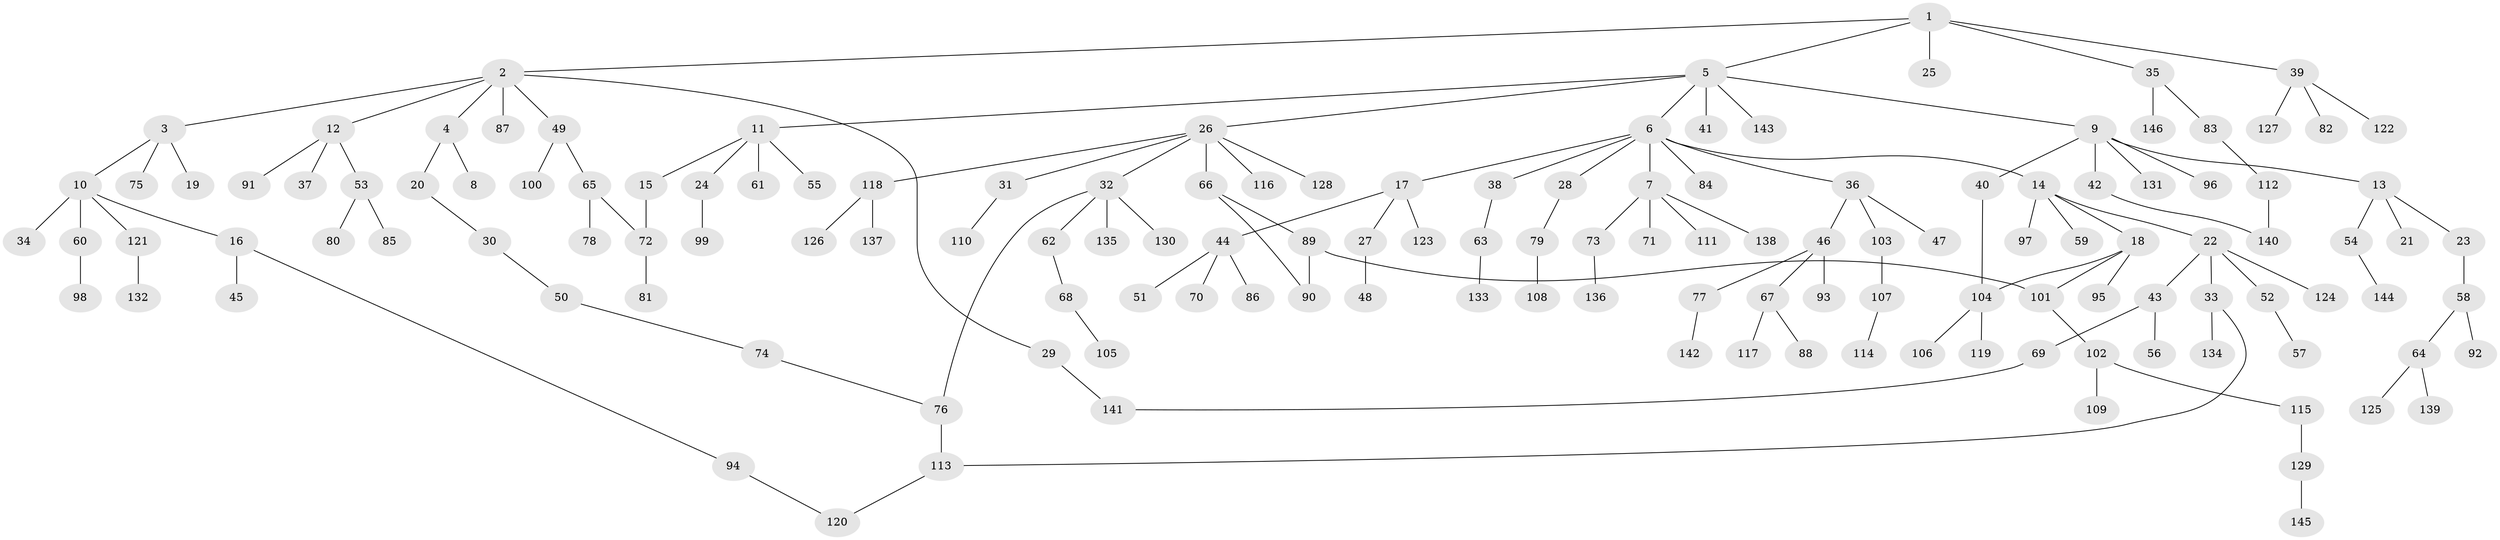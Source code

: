 // Generated by graph-tools (version 1.1) at 2025/13/03/09/25 04:13:22]
// undirected, 146 vertices, 154 edges
graph export_dot {
graph [start="1"]
  node [color=gray90,style=filled];
  1;
  2;
  3;
  4;
  5;
  6;
  7;
  8;
  9;
  10;
  11;
  12;
  13;
  14;
  15;
  16;
  17;
  18;
  19;
  20;
  21;
  22;
  23;
  24;
  25;
  26;
  27;
  28;
  29;
  30;
  31;
  32;
  33;
  34;
  35;
  36;
  37;
  38;
  39;
  40;
  41;
  42;
  43;
  44;
  45;
  46;
  47;
  48;
  49;
  50;
  51;
  52;
  53;
  54;
  55;
  56;
  57;
  58;
  59;
  60;
  61;
  62;
  63;
  64;
  65;
  66;
  67;
  68;
  69;
  70;
  71;
  72;
  73;
  74;
  75;
  76;
  77;
  78;
  79;
  80;
  81;
  82;
  83;
  84;
  85;
  86;
  87;
  88;
  89;
  90;
  91;
  92;
  93;
  94;
  95;
  96;
  97;
  98;
  99;
  100;
  101;
  102;
  103;
  104;
  105;
  106;
  107;
  108;
  109;
  110;
  111;
  112;
  113;
  114;
  115;
  116;
  117;
  118;
  119;
  120;
  121;
  122;
  123;
  124;
  125;
  126;
  127;
  128;
  129;
  130;
  131;
  132;
  133;
  134;
  135;
  136;
  137;
  138;
  139;
  140;
  141;
  142;
  143;
  144;
  145;
  146;
  1 -- 2;
  1 -- 5;
  1 -- 25;
  1 -- 35;
  1 -- 39;
  2 -- 3;
  2 -- 4;
  2 -- 12;
  2 -- 29;
  2 -- 49;
  2 -- 87;
  3 -- 10;
  3 -- 19;
  3 -- 75;
  4 -- 8;
  4 -- 20;
  5 -- 6;
  5 -- 9;
  5 -- 11;
  5 -- 26;
  5 -- 41;
  5 -- 143;
  6 -- 7;
  6 -- 14;
  6 -- 17;
  6 -- 28;
  6 -- 36;
  6 -- 38;
  6 -- 84;
  7 -- 71;
  7 -- 73;
  7 -- 111;
  7 -- 138;
  9 -- 13;
  9 -- 40;
  9 -- 42;
  9 -- 96;
  9 -- 131;
  10 -- 16;
  10 -- 34;
  10 -- 60;
  10 -- 121;
  11 -- 15;
  11 -- 24;
  11 -- 55;
  11 -- 61;
  12 -- 37;
  12 -- 53;
  12 -- 91;
  13 -- 21;
  13 -- 23;
  13 -- 54;
  14 -- 18;
  14 -- 22;
  14 -- 59;
  14 -- 97;
  15 -- 72;
  16 -- 45;
  16 -- 94;
  17 -- 27;
  17 -- 44;
  17 -- 123;
  18 -- 95;
  18 -- 101;
  18 -- 104;
  20 -- 30;
  22 -- 33;
  22 -- 43;
  22 -- 52;
  22 -- 124;
  23 -- 58;
  24 -- 99;
  26 -- 31;
  26 -- 32;
  26 -- 66;
  26 -- 116;
  26 -- 118;
  26 -- 128;
  27 -- 48;
  28 -- 79;
  29 -- 141;
  30 -- 50;
  31 -- 110;
  32 -- 62;
  32 -- 76;
  32 -- 130;
  32 -- 135;
  33 -- 113;
  33 -- 134;
  35 -- 83;
  35 -- 146;
  36 -- 46;
  36 -- 47;
  36 -- 103;
  38 -- 63;
  39 -- 82;
  39 -- 122;
  39 -- 127;
  40 -- 104;
  42 -- 140;
  43 -- 56;
  43 -- 69;
  44 -- 51;
  44 -- 70;
  44 -- 86;
  46 -- 67;
  46 -- 77;
  46 -- 93;
  49 -- 65;
  49 -- 100;
  50 -- 74;
  52 -- 57;
  53 -- 80;
  53 -- 85;
  54 -- 144;
  58 -- 64;
  58 -- 92;
  60 -- 98;
  62 -- 68;
  63 -- 133;
  64 -- 125;
  64 -- 139;
  65 -- 78;
  65 -- 72;
  66 -- 89;
  66 -- 90;
  67 -- 88;
  67 -- 117;
  68 -- 105;
  69 -- 141;
  72 -- 81;
  73 -- 136;
  74 -- 76;
  76 -- 113;
  77 -- 142;
  79 -- 108;
  83 -- 112;
  89 -- 101;
  89 -- 90;
  94 -- 120;
  101 -- 102;
  102 -- 109;
  102 -- 115;
  103 -- 107;
  104 -- 106;
  104 -- 119;
  107 -- 114;
  112 -- 140;
  113 -- 120;
  115 -- 129;
  118 -- 126;
  118 -- 137;
  121 -- 132;
  129 -- 145;
}
